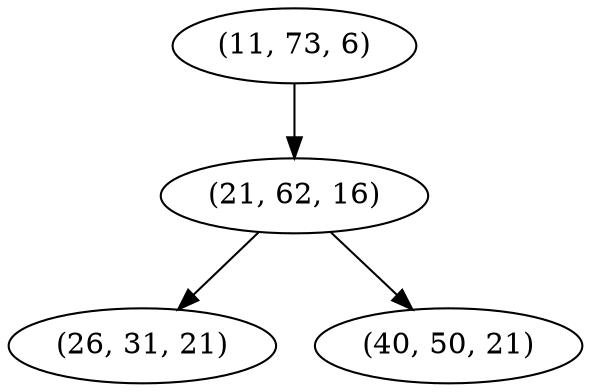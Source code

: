 digraph tree {
    "(11, 73, 6)";
    "(21, 62, 16)";
    "(26, 31, 21)";
    "(40, 50, 21)";
    "(11, 73, 6)" -> "(21, 62, 16)";
    "(21, 62, 16)" -> "(26, 31, 21)";
    "(21, 62, 16)" -> "(40, 50, 21)";
}
